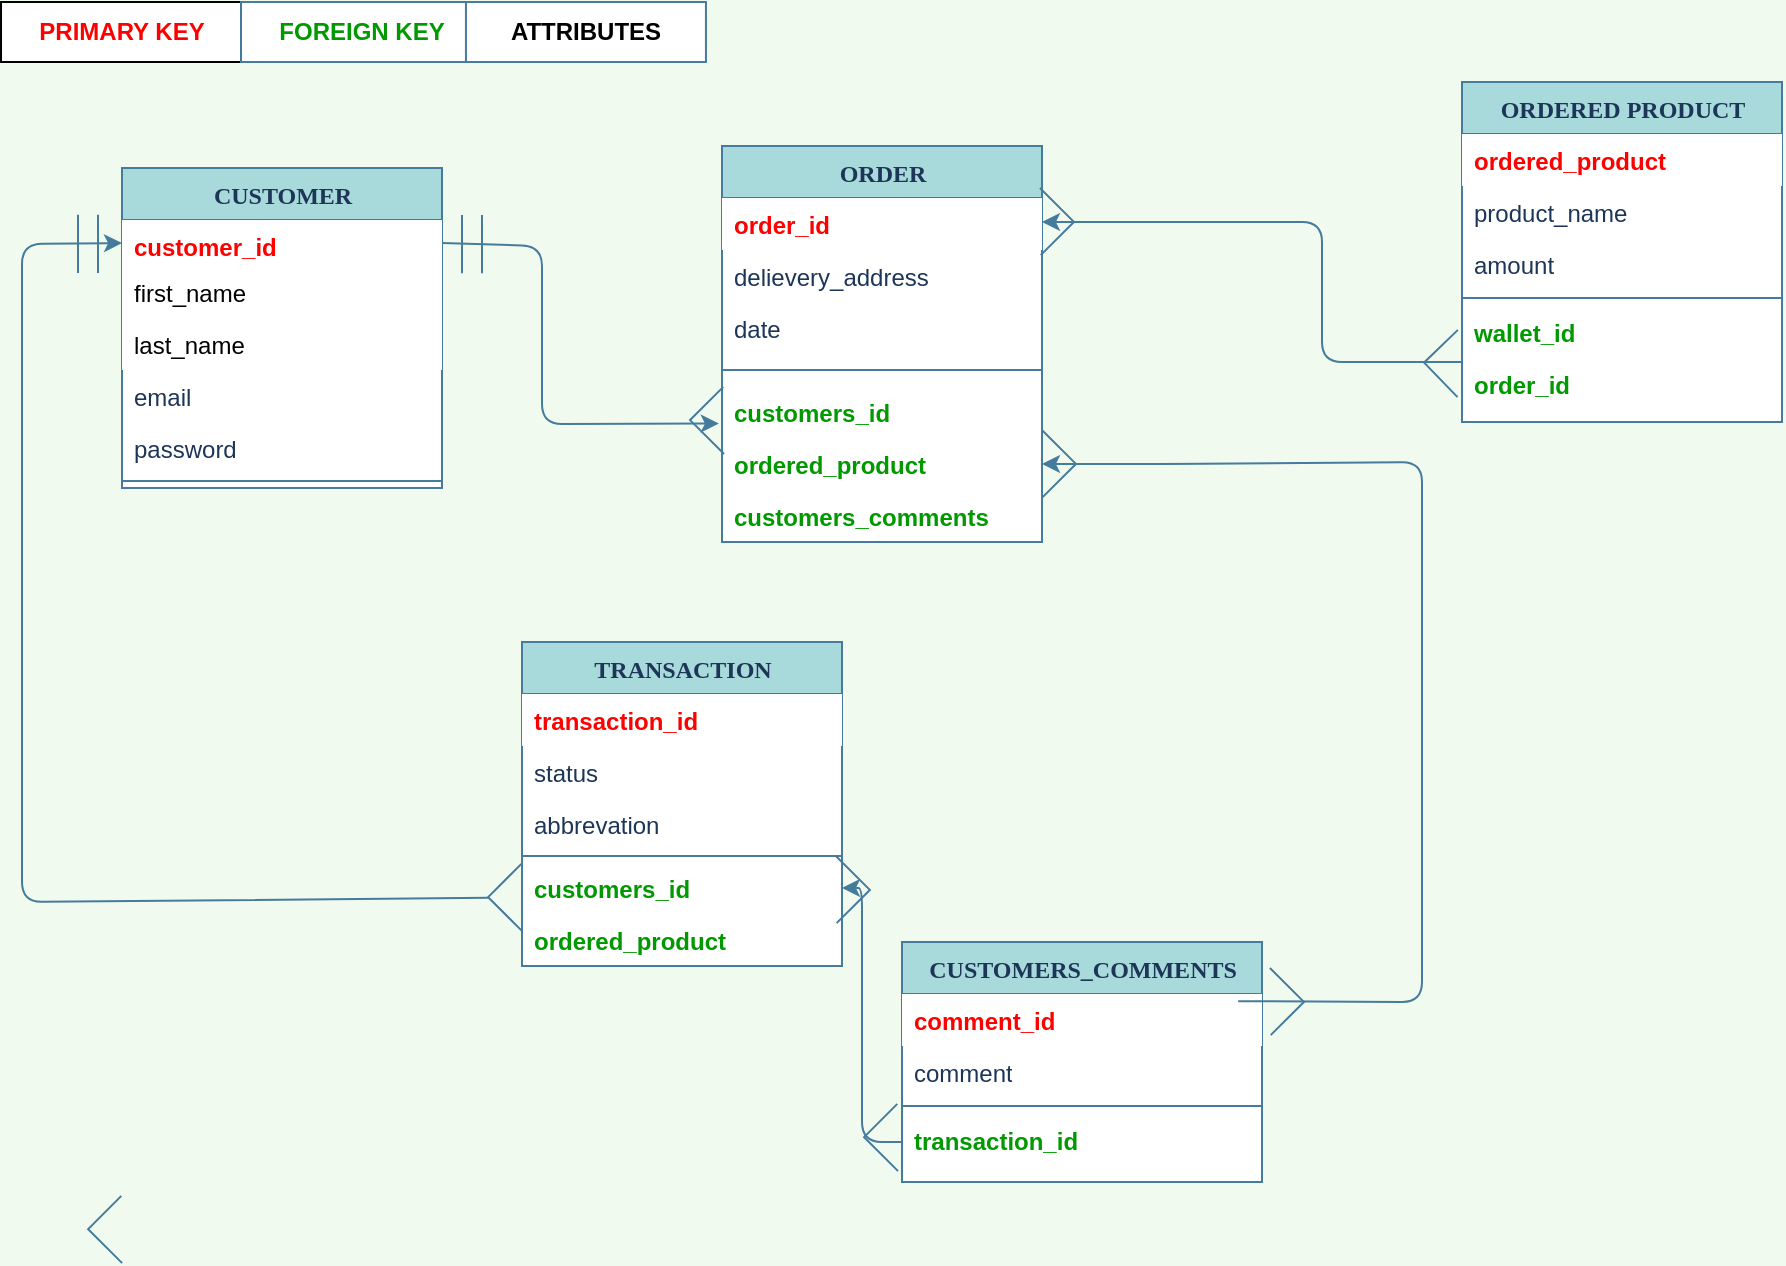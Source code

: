 <mxfile version="13.9.9" type="device"><diagram name="Page-1" id="9f46799a-70d6-7492-0946-bef42562c5a5"><mxGraphModel dx="1311" dy="760" grid="1" gridSize="10" guides="1" tooltips="1" connect="1" arrows="1" fold="1" page="1" pageScale="1" pageWidth="1100" pageHeight="850" background="#F1FAEE" math="0" shadow="0"><root><mxCell id="0"/><mxCell id="1" parent="0"/><mxCell id="78961159f06e98e8-17" value="CUSTOMER" style="swimlane;html=1;fontStyle=1;align=center;verticalAlign=top;childLayout=stackLayout;horizontal=1;startSize=26;horizontalStack=0;resizeParent=1;resizeLast=0;collapsible=1;marginBottom=0;swimlaneFillColor=#ffffff;rounded=0;shadow=0;comic=0;labelBackgroundColor=none;strokeWidth=1;fontFamily=Verdana;fontSize=12;strokeColor=#457B9D;fontColor=#1D3557;fillColor=#A8DADC;" parent="1" vertex="1"><mxGeometry x="90" y="83" width="160" height="160" as="geometry"/></mxCell><mxCell id="78961159f06e98e8-21" value="customer_id" style="text;html=1;strokeColor=none;align=left;verticalAlign=top;spacingLeft=4;spacingRight=4;whiteSpace=wrap;overflow=hidden;rotatable=0;points=[[0,0.5],[1,0.5]];portConstraint=eastwest;fontStyle=1;fillColor=#ffffff;fontColor=#FF0000;" parent="78961159f06e98e8-17" vertex="1"><mxGeometry y="26" width="160" height="23" as="geometry"/></mxCell><mxCell id="78961159f06e98e8-23" value="first_name" style="text;html=1;strokeColor=none;align=left;verticalAlign=top;spacingLeft=4;spacingRight=4;whiteSpace=wrap;overflow=hidden;rotatable=0;points=[[0,0.5],[1,0.5]];portConstraint=eastwest;fillColor=#ffffff;" parent="78961159f06e98e8-17" vertex="1"><mxGeometry y="49" width="160" height="26" as="geometry"/></mxCell><mxCell id="FwnrxezU4TvrUenju4xB-53" value="last_name" style="text;html=1;strokeColor=none;align=left;verticalAlign=top;spacingLeft=4;spacingRight=4;whiteSpace=wrap;overflow=hidden;rotatable=0;points=[[0,0.5],[1,0.5]];portConstraint=eastwest;fillColor=#ffffff;" vertex="1" parent="78961159f06e98e8-17"><mxGeometry y="75" width="160" height="26" as="geometry"/></mxCell><mxCell id="78961159f06e98e8-25" value="email" style="text;html=1;strokeColor=none;fillColor=none;align=left;verticalAlign=top;spacingLeft=4;spacingRight=4;whiteSpace=wrap;overflow=hidden;rotatable=0;points=[[0,0.5],[1,0.5]];portConstraint=eastwest;fontColor=#1D3557;" parent="78961159f06e98e8-17" vertex="1"><mxGeometry y="101" width="160" height="26" as="geometry"/></mxCell><mxCell id="78961159f06e98e8-26" value="password" style="text;html=1;strokeColor=none;fillColor=none;align=left;verticalAlign=top;spacingLeft=4;spacingRight=4;whiteSpace=wrap;overflow=hidden;rotatable=0;points=[[0,0.5],[1,0.5]];portConstraint=eastwest;fontColor=#1D3557;" parent="78961159f06e98e8-17" vertex="1"><mxGeometry y="127" width="160" height="26" as="geometry"/></mxCell><mxCell id="78961159f06e98e8-19" value="" style="line;html=1;strokeWidth=1;fillColor=none;align=left;verticalAlign=middle;spacingTop=-1;spacingLeft=3;spacingRight=3;rotatable=0;labelPosition=right;points=[];portConstraint=eastwest;labelBackgroundColor=#F1FAEE;strokeColor=#457B9D;fontColor=#1D3557;" parent="78961159f06e98e8-17" vertex="1"><mxGeometry y="153" width="160" height="7" as="geometry"/></mxCell><mxCell id="78961159f06e98e8-30" value="ORDER" style="swimlane;html=1;fontStyle=1;align=center;verticalAlign=top;childLayout=stackLayout;horizontal=1;startSize=26;horizontalStack=0;resizeParent=1;resizeLast=0;collapsible=1;marginBottom=0;swimlaneFillColor=#ffffff;rounded=0;shadow=0;comic=0;labelBackgroundColor=none;strokeWidth=1;fontFamily=Verdana;fontSize=12;fillColor=#A8DADC;fontColor=#1D3557;strokeColor=#457B9D;" parent="1" vertex="1"><mxGeometry x="390" y="72" width="160" height="198" as="geometry"/></mxCell><mxCell id="78961159f06e98e8-31" value="order_id" style="text;html=1;strokeColor=none;align=left;verticalAlign=top;spacingLeft=4;spacingRight=4;whiteSpace=wrap;overflow=hidden;rotatable=0;points=[[0,0.5],[1,0.5]];portConstraint=eastwest;fontStyle=1;fillColor=#ffffff;fontColor=#FF0000;" parent="78961159f06e98e8-30" vertex="1"><mxGeometry y="26" width="160" height="26" as="geometry"/></mxCell><mxCell id="FwnrxezU4TvrUenju4xB-54" value="delievery_address" style="text;html=1;strokeColor=none;fillColor=none;align=left;verticalAlign=top;spacingLeft=4;spacingRight=4;whiteSpace=wrap;overflow=hidden;rotatable=0;points=[[0,0.5],[1,0.5]];portConstraint=eastwest;fontColor=#1D3557;" vertex="1" parent="78961159f06e98e8-30"><mxGeometry y="52" width="160" height="26" as="geometry"/></mxCell><mxCell id="78961159f06e98e8-33" value="date" style="text;html=1;strokeColor=none;fillColor=none;align=left;verticalAlign=top;spacingLeft=4;spacingRight=4;whiteSpace=wrap;overflow=hidden;rotatable=0;points=[[0,0.5],[1,0.5]];portConstraint=eastwest;fontColor=#1D3557;" parent="78961159f06e98e8-30" vertex="1"><mxGeometry y="78" width="160" height="26" as="geometry"/></mxCell><mxCell id="78961159f06e98e8-38" value="" style="line;html=1;strokeWidth=1;fillColor=none;align=left;verticalAlign=middle;spacingTop=-1;spacingLeft=3;spacingRight=3;rotatable=0;labelPosition=right;points=[];portConstraint=eastwest;labelBackgroundColor=#F1FAEE;strokeColor=#457B9D;fontColor=#1D3557;" parent="78961159f06e98e8-30" vertex="1"><mxGeometry y="104" width="160" height="16" as="geometry"/></mxCell><mxCell id="78961159f06e98e8-39" value="&lt;span style=&quot;font-weight: 700&quot;&gt;customers_id&lt;/span&gt;" style="text;html=1;strokeColor=none;fillColor=none;align=left;verticalAlign=top;spacingLeft=4;spacingRight=4;whiteSpace=wrap;overflow=hidden;rotatable=0;points=[[0,0.5],[1,0.5]];portConstraint=eastwest;fontColor=#009900;" parent="78961159f06e98e8-30" vertex="1"><mxGeometry y="120" width="160" height="26" as="geometry"/></mxCell><mxCell id="78961159f06e98e8-40" value="&lt;span style=&quot;font-weight: 700&quot;&gt;ordered_product&lt;/span&gt;" style="text;html=1;strokeColor=none;fillColor=none;align=left;verticalAlign=top;spacingLeft=4;spacingRight=4;whiteSpace=wrap;overflow=hidden;rotatable=0;points=[[0,0.5],[1,0.5]];portConstraint=eastwest;fontColor=#009900;" parent="78961159f06e98e8-30" vertex="1"><mxGeometry y="146" width="160" height="26" as="geometry"/></mxCell><mxCell id="FwnrxezU4TvrUenju4xB-90" value="&lt;span style=&quot;color: rgb(0 , 153 , 0) ; font-weight: 700&quot;&gt;customers_comments&lt;/span&gt;" style="text;html=1;strokeColor=none;fillColor=none;align=left;verticalAlign=top;spacingLeft=4;spacingRight=4;whiteSpace=wrap;overflow=hidden;rotatable=0;points=[[0,0.5],[1,0.5]];portConstraint=eastwest;fontColor=#1D3557;" vertex="1" parent="78961159f06e98e8-30"><mxGeometry y="172" width="160" height="26" as="geometry"/></mxCell><mxCell id="78961159f06e98e8-43" value="ORDERED PRODUCT" style="swimlane;html=1;fontStyle=1;align=center;verticalAlign=top;childLayout=stackLayout;horizontal=1;startSize=26;horizontalStack=0;resizeParent=1;resizeLast=0;collapsible=1;marginBottom=0;swimlaneFillColor=#ffffff;rounded=0;shadow=0;comic=0;labelBackgroundColor=none;strokeWidth=1;fontFamily=Verdana;fontSize=12;fontColor=#1D3557;fillColor=#A8DADC;strokeColor=#457B9D;" parent="1" vertex="1"><mxGeometry x="760" y="40" width="160" height="170" as="geometry"/></mxCell><mxCell id="78961159f06e98e8-44" value="ordered_product" style="text;html=1;strokeColor=none;align=left;verticalAlign=top;spacingLeft=4;spacingRight=4;whiteSpace=wrap;overflow=hidden;rotatable=0;points=[[0,0.5],[1,0.5]];portConstraint=eastwest;fontStyle=1;fillColor=#ffffff;fontColor=#FF0000;" parent="78961159f06e98e8-43" vertex="1"><mxGeometry y="26" width="160" height="26" as="geometry"/></mxCell><mxCell id="78961159f06e98e8-45" value="product_name" style="text;html=1;strokeColor=none;fillColor=none;align=left;verticalAlign=top;spacingLeft=4;spacingRight=4;whiteSpace=wrap;overflow=hidden;rotatable=0;points=[[0,0.5],[1,0.5]];portConstraint=eastwest;fontColor=#1D3557;" parent="78961159f06e98e8-43" vertex="1"><mxGeometry y="52" width="160" height="26" as="geometry"/></mxCell><mxCell id="78961159f06e98e8-49" value="amount" style="text;html=1;strokeColor=none;fillColor=none;align=left;verticalAlign=top;spacingLeft=4;spacingRight=4;whiteSpace=wrap;overflow=hidden;rotatable=0;points=[[0,0.5],[1,0.5]];portConstraint=eastwest;fontColor=#1D3557;" parent="78961159f06e98e8-43" vertex="1"><mxGeometry y="78" width="160" height="26" as="geometry"/></mxCell><mxCell id="78961159f06e98e8-51" value="" style="line;html=1;strokeWidth=1;fillColor=none;align=left;verticalAlign=middle;spacingTop=-1;spacingLeft=3;spacingRight=3;rotatable=0;labelPosition=right;points=[];portConstraint=eastwest;labelBackgroundColor=#F1FAEE;strokeColor=#457B9D;fontColor=#1D3557;" parent="78961159f06e98e8-43" vertex="1"><mxGeometry y="104" width="160" height="8" as="geometry"/></mxCell><mxCell id="78961159f06e98e8-53" value="wallet_id" style="text;html=1;strokeColor=none;fillColor=none;align=left;verticalAlign=top;spacingLeft=4;spacingRight=4;whiteSpace=wrap;overflow=hidden;rotatable=0;points=[[0,0.5],[1,0.5]];portConstraint=eastwest;fontStyle=1;fontColor=#009900;" parent="78961159f06e98e8-43" vertex="1"><mxGeometry y="112" width="160" height="26" as="geometry"/></mxCell><mxCell id="FwnrxezU4TvrUenju4xB-88" value="&lt;span style=&quot;color: rgb(0 , 153 , 0) ; font-weight: 700&quot;&gt;order_id&lt;/span&gt;" style="text;html=1;strokeColor=none;fillColor=none;align=left;verticalAlign=top;spacingLeft=4;spacingRight=4;whiteSpace=wrap;overflow=hidden;rotatable=0;points=[[0,0.5],[1,0.5]];portConstraint=eastwest;fontColor=#1D3557;" vertex="1" parent="78961159f06e98e8-43"><mxGeometry y="138" width="160" height="26" as="geometry"/></mxCell><mxCell id="78961159f06e98e8-82" value="CUSTOMERS_COMMENTS" style="swimlane;html=1;fontStyle=1;align=center;verticalAlign=top;childLayout=stackLayout;horizontal=1;startSize=26;horizontalStack=0;resizeParent=1;resizeLast=0;collapsible=1;marginBottom=0;swimlaneFillColor=#ffffff;rounded=0;shadow=0;comic=0;labelBackgroundColor=none;strokeWidth=1;fontFamily=Verdana;fontSize=12;fontColor=#1D3557;fillColor=#A8DADC;strokeColor=#457B9D;" parent="1" vertex="1"><mxGeometry x="480" y="470" width="180" height="120" as="geometry"/></mxCell><mxCell id="78961159f06e98e8-83" value="comment_id" style="text;html=1;strokeColor=none;align=left;verticalAlign=top;spacingLeft=4;spacingRight=4;whiteSpace=wrap;overflow=hidden;rotatable=0;points=[[0,0.5],[1,0.5]];portConstraint=eastwest;fontStyle=1;fillColor=#ffffff;fontColor=#FF0000;" parent="78961159f06e98e8-82" vertex="1"><mxGeometry y="26" width="180" height="26" as="geometry"/></mxCell><mxCell id="78961159f06e98e8-84" value="comment" style="text;html=1;strokeColor=none;fillColor=none;align=left;verticalAlign=top;spacingLeft=4;spacingRight=4;whiteSpace=wrap;overflow=hidden;rotatable=0;points=[[0,0.5],[1,0.5]];portConstraint=eastwest;fontColor=#1D3557;" parent="78961159f06e98e8-82" vertex="1"><mxGeometry y="52" width="180" height="26" as="geometry"/></mxCell><mxCell id="78961159f06e98e8-90" value="" style="line;html=1;strokeWidth=1;fillColor=none;align=left;verticalAlign=middle;spacingTop=-1;spacingLeft=3;spacingRight=3;rotatable=0;labelPosition=right;points=[];portConstraint=eastwest;labelBackgroundColor=#F1FAEE;strokeColor=#457B9D;fontColor=#1D3557;" parent="78961159f06e98e8-82" vertex="1"><mxGeometry y="78" width="180" height="8" as="geometry"/></mxCell><mxCell id="FwnrxezU4TvrUenju4xB-5" value="&lt;span&gt;transaction_id&lt;/span&gt;" style="text;html=1;strokeColor=none;fillColor=none;align=left;verticalAlign=top;spacingLeft=4;spacingRight=4;whiteSpace=wrap;overflow=hidden;rotatable=0;points=[[0,0.5],[1,0.5]];portConstraint=eastwest;fontStyle=1;fontColor=#009900;" vertex="1" parent="78961159f06e98e8-82"><mxGeometry y="86" width="180" height="28" as="geometry"/></mxCell><mxCell id="FwnrxezU4TvrUenju4xB-7" value="" style="endArrow=classic;html=1;fontColor=#1D3557;labelBackgroundColor=#F1FAEE;strokeColor=#457B9D;entryX=1;entryY=0.5;entryDx=0;entryDy=0;exitX=1;exitY=1;exitDx=0;exitDy=0;" edge="1" parent="1" source="FwnrxezU4TvrUenju4xB-74" target="78961159f06e98e8-40"><mxGeometry width="50" height="50" relative="1" as="geometry"><mxPoint x="670" y="500" as="sourcePoint"/><mxPoint x="620" y="130" as="targetPoint"/><Array as="points"><mxPoint x="740" y="500"/><mxPoint x="740" y="350"/><mxPoint x="740" y="230"/><mxPoint x="620" y="231"/></Array></mxGeometry></mxCell><mxCell id="FwnrxezU4TvrUenju4xB-33" value="TRANSACTION" style="swimlane;html=1;fontStyle=1;align=center;verticalAlign=top;childLayout=stackLayout;horizontal=1;startSize=26;horizontalStack=0;resizeParent=1;resizeLast=0;collapsible=1;marginBottom=0;swimlaneFillColor=#ffffff;rounded=0;shadow=0;comic=0;labelBackgroundColor=none;strokeWidth=1;fontFamily=Verdana;fontSize=12;fontColor=#1D3557;fillColor=#A8DADC;strokeColor=#457B9D;" vertex="1" parent="1"><mxGeometry x="290" y="320" width="160" height="162" as="geometry"/></mxCell><mxCell id="FwnrxezU4TvrUenju4xB-34" value="transaction_id" style="text;html=1;strokeColor=none;align=left;verticalAlign=top;spacingLeft=4;spacingRight=4;whiteSpace=wrap;overflow=hidden;rotatable=0;points=[[0,0.5],[1,0.5]];portConstraint=eastwest;fontStyle=1;fillColor=#ffffff;fontColor=#FF0000;" vertex="1" parent="FwnrxezU4TvrUenju4xB-33"><mxGeometry y="26" width="160" height="26" as="geometry"/></mxCell><mxCell id="FwnrxezU4TvrUenju4xB-38" value="status" style="text;html=1;strokeColor=none;fillColor=none;align=left;verticalAlign=top;spacingLeft=4;spacingRight=4;whiteSpace=wrap;overflow=hidden;rotatable=0;points=[[0,0.5],[1,0.5]];portConstraint=eastwest;fontColor=#1D3557;" vertex="1" parent="FwnrxezU4TvrUenju4xB-33"><mxGeometry y="52" width="160" height="26" as="geometry"/></mxCell><mxCell id="FwnrxezU4TvrUenju4xB-42" value="abbrevation" style="text;html=1;strokeColor=none;fillColor=none;align=left;verticalAlign=top;spacingLeft=4;spacingRight=4;whiteSpace=wrap;overflow=hidden;rotatable=0;points=[[0,0.5],[1,0.5]];portConstraint=eastwest;fontColor=#1D3557;" vertex="1" parent="FwnrxezU4TvrUenju4xB-33"><mxGeometry y="78" width="160" height="26" as="geometry"/></mxCell><mxCell id="FwnrxezU4TvrUenju4xB-39" value="" style="line;html=1;strokeWidth=1;fillColor=none;align=left;verticalAlign=middle;spacingTop=-1;spacingLeft=3;spacingRight=3;rotatable=0;labelPosition=right;points=[];portConstraint=eastwest;labelBackgroundColor=#F1FAEE;strokeColor=#457B9D;fontColor=#1D3557;" vertex="1" parent="FwnrxezU4TvrUenju4xB-33"><mxGeometry y="104" width="160" height="6" as="geometry"/></mxCell><mxCell id="FwnrxezU4TvrUenju4xB-40" value="&lt;span style=&quot;font-weight: 700&quot;&gt;customers_id&lt;/span&gt;" style="text;html=1;strokeColor=none;fillColor=none;align=left;verticalAlign=top;spacingLeft=4;spacingRight=4;whiteSpace=wrap;overflow=hidden;rotatable=0;points=[[0,0.5],[1,0.5]];portConstraint=eastwest;fontColor=#009900;" vertex="1" parent="FwnrxezU4TvrUenju4xB-33"><mxGeometry y="110" width="160" height="26" as="geometry"/></mxCell><mxCell id="FwnrxezU4TvrUenju4xB-92" value="&lt;span style=&quot;font-weight: 700;&quot;&gt;ordered_product&lt;/span&gt;" style="text;html=1;strokeColor=none;fillColor=none;align=left;verticalAlign=top;spacingLeft=4;spacingRight=4;whiteSpace=wrap;overflow=hidden;rotatable=0;points=[[0,0.5],[1,0.5]];portConstraint=eastwest;fontColor=#009900;" vertex="1" parent="FwnrxezU4TvrUenju4xB-33"><mxGeometry y="136" width="160" height="26" as="geometry"/></mxCell><mxCell id="FwnrxezU4TvrUenju4xB-44" value="" style="endArrow=classic;html=1;strokeColor=#457B9D;fillColor=#A8DADC;fontColor=#000000;exitX=0;exitY=0.077;exitDx=0;exitDy=0;exitPerimeter=0;" edge="1" parent="1"><mxGeometry width="50" height="50" relative="1" as="geometry"><mxPoint x="760" y="180.002" as="sourcePoint"/><mxPoint x="550" y="110" as="targetPoint"/><Array as="points"><mxPoint x="690" y="180"/><mxPoint x="690" y="110"/></Array></mxGeometry></mxCell><mxCell id="FwnrxezU4TvrUenju4xB-48" value="" style="endArrow=classic;html=1;strokeColor=#457B9D;fillColor=#A8DADC;fontColor=#009900;entryX=0;entryY=0.5;entryDx=0;entryDy=0;" edge="1" parent="1" source="FwnrxezU4TvrUenju4xB-68" target="78961159f06e98e8-21"><mxGeometry width="50" height="50" relative="1" as="geometry"><mxPoint x="230" y="460" as="sourcePoint"/><mxPoint x="50" y="80" as="targetPoint"/><Array as="points"><mxPoint x="40" y="450"/><mxPoint x="40" y="121"/></Array></mxGeometry></mxCell><mxCell id="FwnrxezU4TvrUenju4xB-57" value="" style="endArrow=classic;html=1;strokeColor=#457B9D;fillColor=#A8DADC;fontColor=#009900;entryX=-0.01;entryY=0.722;entryDx=0;entryDy=0;entryPerimeter=0;exitX=1;exitY=0.5;exitDx=0;exitDy=0;" edge="1" parent="1" source="78961159f06e98e8-21" target="78961159f06e98e8-39"><mxGeometry width="50" height="50" relative="1" as="geometry"><mxPoint x="270" y="122" as="sourcePoint"/><mxPoint x="380" y="210" as="targetPoint"/><Array as="points"><mxPoint x="300" y="122"/><mxPoint x="300" y="211"/></Array></mxGeometry></mxCell><mxCell id="FwnrxezU4TvrUenju4xB-60" value="" style="endArrow=classic;html=1;strokeColor=#457B9D;fillColor=#A8DADC;fontColor=#009900;entryX=1;entryY=0.5;entryDx=0;entryDy=0;exitX=0;exitY=0.5;exitDx=0;exitDy=0;" edge="1" parent="1" source="FwnrxezU4TvrUenju4xB-5" target="FwnrxezU4TvrUenju4xB-40"><mxGeometry width="50" height="50" relative="1" as="geometry"><mxPoint x="470" y="570" as="sourcePoint"/><mxPoint x="490" y="440" as="targetPoint"/><Array as="points"><mxPoint x="460" y="570"/><mxPoint x="460" y="443"/></Array></mxGeometry></mxCell><mxCell id="FwnrxezU4TvrUenju4xB-61" value="" style="shape=partialRectangle;whiteSpace=wrap;html=1;left=0;right=0;fillColor=none;rounded=0;strokeColor=#457B9D;fontColor=#009900;rotation=0;direction=south;" vertex="1" parent="1"><mxGeometry x="260.0" y="107.0" width="10" height="28.17" as="geometry"/></mxCell><mxCell id="FwnrxezU4TvrUenju4xB-62" value="" style="shape=partialRectangle;whiteSpace=wrap;html=1;left=0;right=0;fillColor=none;rounded=0;strokeColor=#457B9D;fontColor=#009900;rotation=0;direction=south;" vertex="1" parent="1"><mxGeometry x="68.0" y="106.83" width="10" height="28.17" as="geometry"/></mxCell><mxCell id="FwnrxezU4TvrUenju4xB-65" value="" style="shape=partialRectangle;whiteSpace=wrap;html=1;bottom=0;right=0;fillColor=none;rounded=0;strokeColor=#457B9D;fontColor=#009900;rotation=-45;" vertex="1" parent="1"><mxGeometry x="78.03" y="602" width="22.97" height="23.53" as="geometry"/></mxCell><mxCell id="FwnrxezU4TvrUenju4xB-66" value="" style="shape=partialRectangle;whiteSpace=wrap;html=1;bottom=0;right=0;fillColor=none;rounded=0;strokeColor=#457B9D;fontColor=#009900;rotation=-45;" vertex="1" parent="1"><mxGeometry x="466.0" y="556" width="22.97" height="23.53" as="geometry"/></mxCell><mxCell id="FwnrxezU4TvrUenju4xB-68" value="" style="shape=partialRectangle;whiteSpace=wrap;html=1;bottom=0;right=0;fillColor=none;rounded=0;strokeColor=#457B9D;fontColor=#009900;rotation=-45;" vertex="1" parent="1"><mxGeometry x="278.03" y="436" width="22.97" height="23.53" as="geometry"/></mxCell><mxCell id="FwnrxezU4TvrUenju4xB-70" value="" style="shape=partialRectangle;whiteSpace=wrap;html=1;bottom=0;right=0;fillColor=none;rounded=0;strokeColor=#457B9D;fontColor=#009900;rotation=-45;" vertex="1" parent="1"><mxGeometry x="379.0" y="197.47" width="22.97" height="23.53" as="geometry"/></mxCell><mxCell id="FwnrxezU4TvrUenju4xB-71" value="" style="shape=partialRectangle;whiteSpace=wrap;html=1;bottom=0;right=0;fillColor=none;rounded=0;strokeColor=#457B9D;fontColor=#009900;rotation=135;" vertex="1" parent="1"><mxGeometry x="539.03" y="219" width="22.97" height="23.53" as="geometry"/></mxCell><mxCell id="FwnrxezU4TvrUenju4xB-72" value="" style="shape=partialRectangle;whiteSpace=wrap;html=1;bottom=0;right=0;fillColor=none;rounded=0;strokeColor=#457B9D;fontColor=#009900;rotation=135;" vertex="1" parent="1"><mxGeometry x="538.03" y="98" width="22.97" height="23.53" as="geometry"/></mxCell><mxCell id="FwnrxezU4TvrUenju4xB-73" value="" style="shape=partialRectangle;whiteSpace=wrap;html=1;bottom=0;right=0;fillColor=none;rounded=0;strokeColor=#457B9D;fontColor=#009900;rotation=-44;" vertex="1" parent="1"><mxGeometry x="746.0" y="169" width="22.97" height="23.53" as="geometry"/></mxCell><mxCell id="FwnrxezU4TvrUenju4xB-74" value="" style="shape=partialRectangle;whiteSpace=wrap;html=1;bottom=0;right=0;fillColor=none;rounded=0;strokeColor=#457B9D;fontColor=#009900;rotation=135;" vertex="1" parent="1"><mxGeometry x="653.03" y="488" width="22.97" height="23.53" as="geometry"/></mxCell><mxCell id="FwnrxezU4TvrUenju4xB-76" value="" style="shape=partialRectangle;whiteSpace=wrap;html=1;bottom=0;right=0;fillColor=none;rounded=0;strokeColor=#457B9D;fontColor=#009900;rotation=135;" vertex="1" parent="1"><mxGeometry x="436.0" y="432" width="22.97" height="23.53" as="geometry"/></mxCell><mxCell id="FwnrxezU4TvrUenju4xB-82" value="PRIMARY KEY" style="whiteSpace=wrap;html=1;rounded=0;fontStyle=1;fontColor=#FF0000;" vertex="1" parent="1"><mxGeometry x="29.51" width="120" height="30" as="geometry"/></mxCell><mxCell id="FwnrxezU4TvrUenju4xB-85" value="FOREIGN KEY" style="whiteSpace=wrap;html=1;rounded=0;strokeColor=#457B9D;fillColor=#ffffff;fontColor=#009900;fontStyle=1" vertex="1" parent="1"><mxGeometry x="149.51" width="120" height="30" as="geometry"/></mxCell><mxCell id="FwnrxezU4TvrUenju4xB-86" value="ATTRIBUTES" style="whiteSpace=wrap;html=1;rounded=0;strokeColor=#457B9D;fillColor=#ffffff;fontStyle=1" vertex="1" parent="1"><mxGeometry x="261.97" width="120" height="30" as="geometry"/></mxCell></root></mxGraphModel></diagram></mxfile>